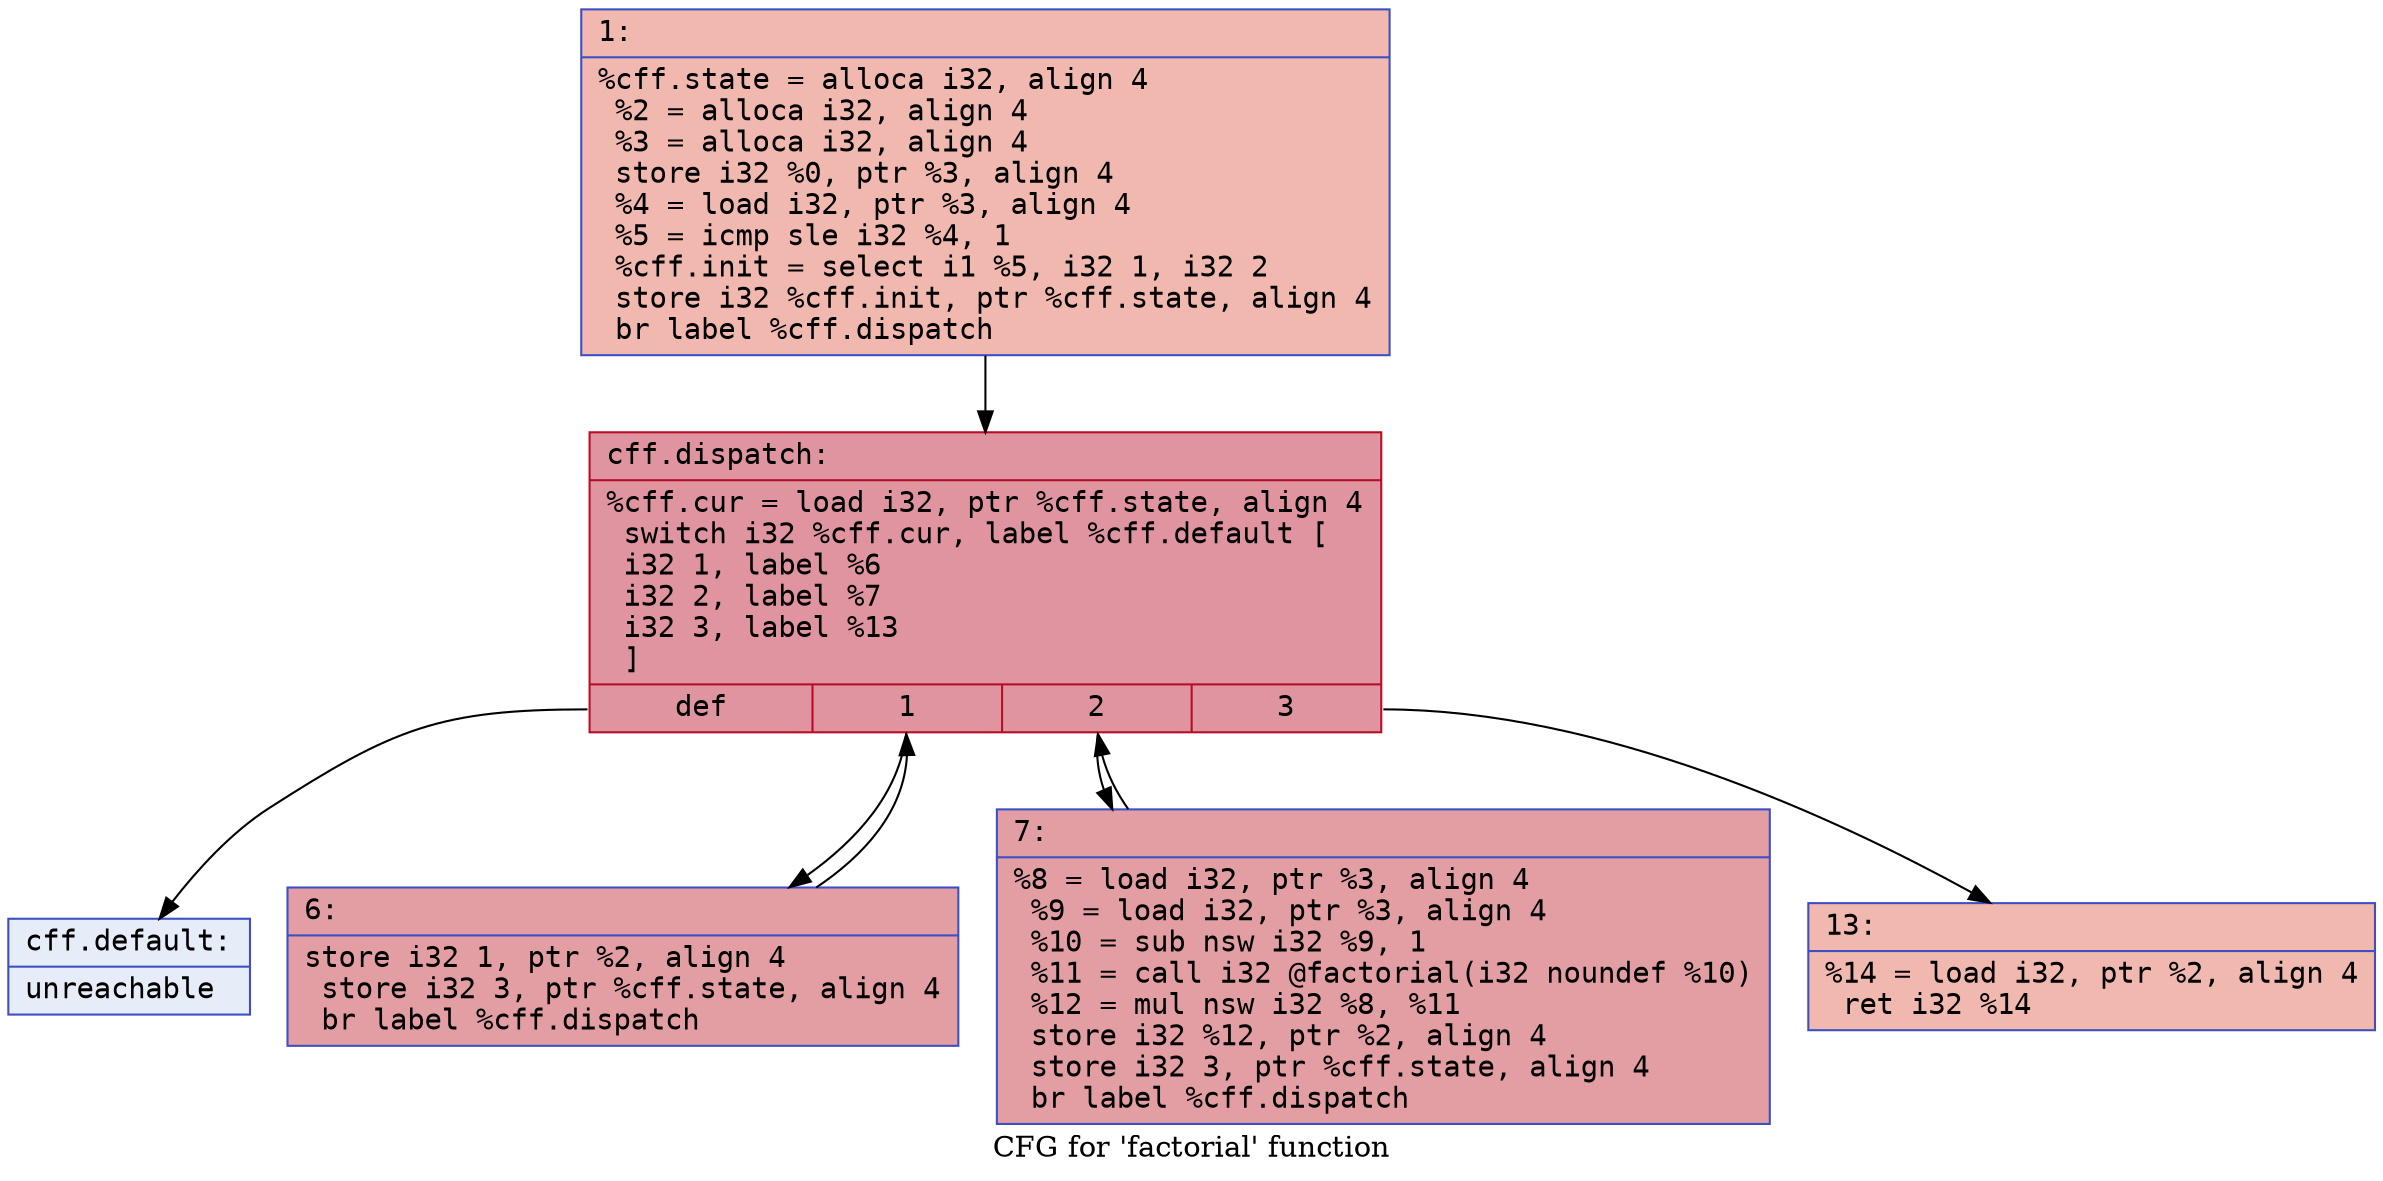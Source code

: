 digraph "CFG for 'factorial' function" {
	label="CFG for 'factorial' function";

	Node0x5dd871442550 [shape=record,color="#3d50c3ff", style=filled, fillcolor="#dc5d4a70" fontname="Courier",label="{1:\l|  %cff.state = alloca i32, align 4\l  %2 = alloca i32, align 4\l  %3 = alloca i32, align 4\l  store i32 %0, ptr %3, align 4\l  %4 = load i32, ptr %3, align 4\l  %5 = icmp sle i32 %4, 1\l  %cff.init = select i1 %5, i32 1, i32 2\l  store i32 %cff.init, ptr %cff.state, align 4\l  br label %cff.dispatch\l}"];
	Node0x5dd871442550 -> Node0x5dd8714585f0;
	Node0x5dd871442680 [shape=record,color="#3d50c3ff", style=filled, fillcolor="#be242e70" fontname="Courier",label="{6:\l|  store i32 1, ptr %2, align 4\l  store i32 3, ptr %cff.state, align 4\l  br label %cff.dispatch\l}"];
	Node0x5dd871442680 -> Node0x5dd8714585f0;
	Node0x5dd871445250 [shape=record,color="#3d50c3ff", style=filled, fillcolor="#be242e70" fontname="Courier",label="{7:\l|  %8 = load i32, ptr %3, align 4\l  %9 = load i32, ptr %3, align 4\l  %10 = sub nsw i32 %9, 1\l  %11 = call i32 @factorial(i32 noundef %10)\l  %12 = mul nsw i32 %8, %11\l  store i32 %12, ptr %2, align 4\l  store i32 3, ptr %cff.state, align 4\l  br label %cff.dispatch\l}"];
	Node0x5dd871445250 -> Node0x5dd8714585f0;
	Node0x5dd871445440 [shape=record,color="#3d50c3ff", style=filled, fillcolor="#dc5d4a70" fontname="Courier",label="{13:\l|  %14 = load i32, ptr %2, align 4\l  ret i32 %14\l}"];
	Node0x5dd8714585f0 [shape=record,color="#b70d28ff", style=filled, fillcolor="#b70d2870" fontname="Courier",label="{cff.dispatch:\l|  %cff.cur = load i32, ptr %cff.state, align 4\l  switch i32 %cff.cur, label %cff.default [\l    i32 1, label %6\l    i32 2, label %7\l    i32 3, label %13\l  ]\l|{<s0>def|<s1>1|<s2>2|<s3>3}}"];
	Node0x5dd8714585f0:s0 -> Node0x5dd871458680;
	Node0x5dd8714585f0:s1 -> Node0x5dd871442680;
	Node0x5dd8714585f0:s2 -> Node0x5dd871445250;
	Node0x5dd8714585f0:s3 -> Node0x5dd871445440;
	Node0x5dd871458680 [shape=record,color="#3d50c3ff", style=filled, fillcolor="#c7d7f070" fontname="Courier",label="{cff.default:\l|  unreachable\l}"];
}
